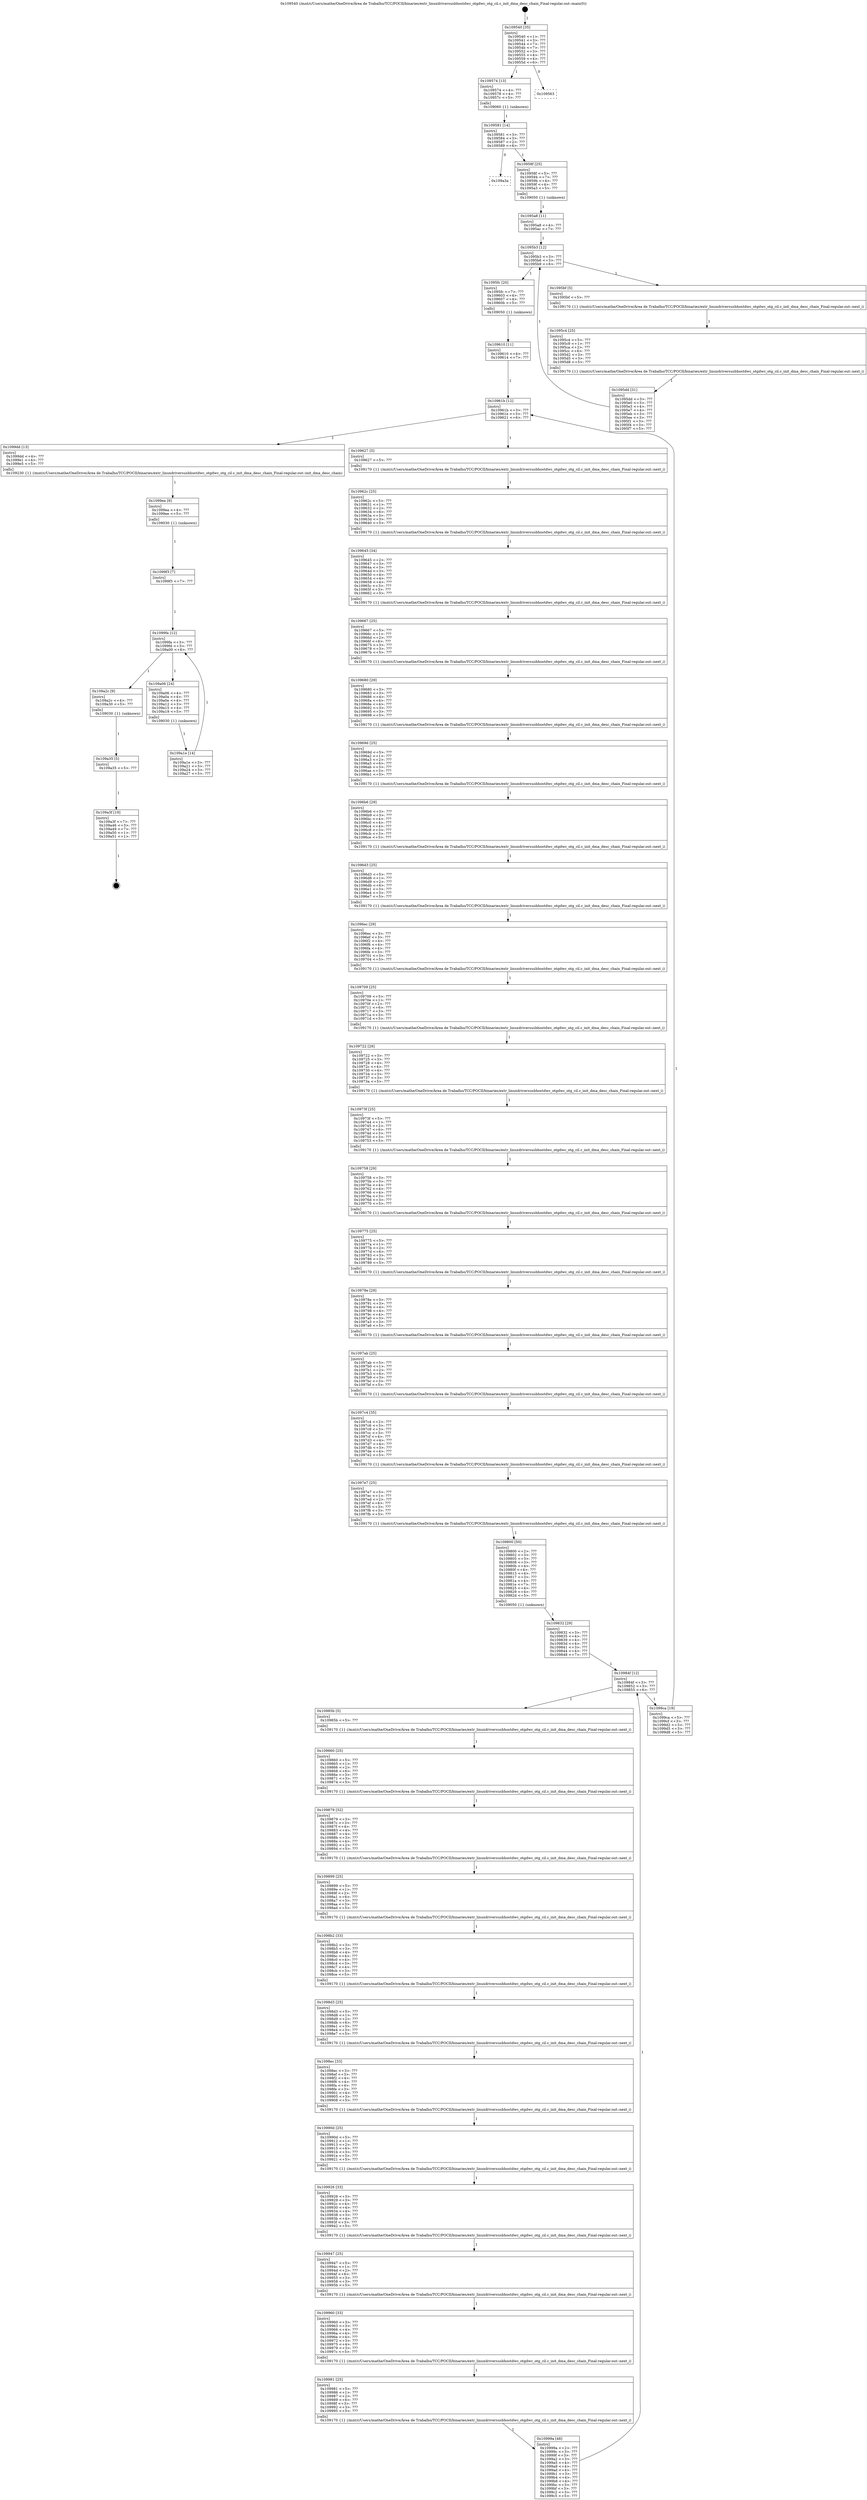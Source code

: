 digraph "0x109540" {
  label = "0x109540 (/mnt/c/Users/mathe/OneDrive/Área de Trabalho/TCC/POCII/binaries/extr_linuxdriversusbhostdwc_otgdwc_otg_cil.c_init_dma_desc_chain_Final-regular.out::main(0))"
  labelloc = "t"
  node[shape=record]

  Entry [label="",width=0.3,height=0.3,shape=circle,fillcolor=black,style=filled]
  "0x109540" [label="{
     0x109540 [35]\l
     | [instrs]\l
     &nbsp;&nbsp;0x109540 \<+1\>: ???\l
     &nbsp;&nbsp;0x109541 \<+3\>: ???\l
     &nbsp;&nbsp;0x109544 \<+7\>: ???\l
     &nbsp;&nbsp;0x10954b \<+7\>: ???\l
     &nbsp;&nbsp;0x109552 \<+3\>: ???\l
     &nbsp;&nbsp;0x109555 \<+4\>: ???\l
     &nbsp;&nbsp;0x109559 \<+4\>: ???\l
     &nbsp;&nbsp;0x10955d \<+6\>: ???\l
  }"]
  "0x109574" [label="{
     0x109574 [13]\l
     | [instrs]\l
     &nbsp;&nbsp;0x109574 \<+4\>: ???\l
     &nbsp;&nbsp;0x109578 \<+4\>: ???\l
     &nbsp;&nbsp;0x10957c \<+5\>: ???\l
     | [calls]\l
     &nbsp;&nbsp;0x109060 \{1\} (unknown)\l
  }"]
  "0x109563" [label="{
     0x109563\l
  }", style=dashed]
  "0x109581" [label="{
     0x109581 [14]\l
     | [instrs]\l
     &nbsp;&nbsp;0x109581 \<+3\>: ???\l
     &nbsp;&nbsp;0x109584 \<+3\>: ???\l
     &nbsp;&nbsp;0x109587 \<+2\>: ???\l
     &nbsp;&nbsp;0x109589 \<+6\>: ???\l
  }"]
  "0x109a3a" [label="{
     0x109a3a\l
  }", style=dashed]
  "0x10958f" [label="{
     0x10958f [25]\l
     | [instrs]\l
     &nbsp;&nbsp;0x10958f \<+5\>: ???\l
     &nbsp;&nbsp;0x109594 \<+7\>: ???\l
     &nbsp;&nbsp;0x10959b \<+4\>: ???\l
     &nbsp;&nbsp;0x10959f \<+4\>: ???\l
     &nbsp;&nbsp;0x1095a3 \<+5\>: ???\l
     | [calls]\l
     &nbsp;&nbsp;0x109050 \{1\} (unknown)\l
  }"]
  Exit [label="",width=0.3,height=0.3,shape=circle,fillcolor=black,style=filled,peripheries=2]
  "0x1095b3" [label="{
     0x1095b3 [12]\l
     | [instrs]\l
     &nbsp;&nbsp;0x1095b3 \<+3\>: ???\l
     &nbsp;&nbsp;0x1095b6 \<+3\>: ???\l
     &nbsp;&nbsp;0x1095b9 \<+6\>: ???\l
  }"]
  "0x1095fc" [label="{
     0x1095fc [20]\l
     | [instrs]\l
     &nbsp;&nbsp;0x1095fc \<+7\>: ???\l
     &nbsp;&nbsp;0x109603 \<+4\>: ???\l
     &nbsp;&nbsp;0x109607 \<+4\>: ???\l
     &nbsp;&nbsp;0x10960b \<+5\>: ???\l
     | [calls]\l
     &nbsp;&nbsp;0x109050 \{1\} (unknown)\l
  }"]
  "0x1095bf" [label="{
     0x1095bf [5]\l
     | [instrs]\l
     &nbsp;&nbsp;0x1095bf \<+5\>: ???\l
     | [calls]\l
     &nbsp;&nbsp;0x109170 \{1\} (/mnt/c/Users/mathe/OneDrive/Área de Trabalho/TCC/POCII/binaries/extr_linuxdriversusbhostdwc_otgdwc_otg_cil.c_init_dma_desc_chain_Final-regular.out::next_i)\l
  }"]
  "0x1095c4" [label="{
     0x1095c4 [25]\l
     | [instrs]\l
     &nbsp;&nbsp;0x1095c4 \<+5\>: ???\l
     &nbsp;&nbsp;0x1095c9 \<+1\>: ???\l
     &nbsp;&nbsp;0x1095ca \<+2\>: ???\l
     &nbsp;&nbsp;0x1095cc \<+6\>: ???\l
     &nbsp;&nbsp;0x1095d2 \<+3\>: ???\l
     &nbsp;&nbsp;0x1095d5 \<+3\>: ???\l
     &nbsp;&nbsp;0x1095d8 \<+5\>: ???\l
     | [calls]\l
     &nbsp;&nbsp;0x109170 \{1\} (/mnt/c/Users/mathe/OneDrive/Área de Trabalho/TCC/POCII/binaries/extr_linuxdriversusbhostdwc_otgdwc_otg_cil.c_init_dma_desc_chain_Final-regular.out::next_i)\l
  }"]
  "0x1095dd" [label="{
     0x1095dd [31]\l
     | [instrs]\l
     &nbsp;&nbsp;0x1095dd \<+3\>: ???\l
     &nbsp;&nbsp;0x1095e0 \<+3\>: ???\l
     &nbsp;&nbsp;0x1095e3 \<+4\>: ???\l
     &nbsp;&nbsp;0x1095e7 \<+4\>: ???\l
     &nbsp;&nbsp;0x1095eb \<+3\>: ???\l
     &nbsp;&nbsp;0x1095ee \<+3\>: ???\l
     &nbsp;&nbsp;0x1095f1 \<+3\>: ???\l
     &nbsp;&nbsp;0x1095f4 \<+3\>: ???\l
     &nbsp;&nbsp;0x1095f7 \<+5\>: ???\l
  }"]
  "0x1095a8" [label="{
     0x1095a8 [11]\l
     | [instrs]\l
     &nbsp;&nbsp;0x1095a8 \<+4\>: ???\l
     &nbsp;&nbsp;0x1095ac \<+7\>: ???\l
  }"]
  "0x10961b" [label="{
     0x10961b [12]\l
     | [instrs]\l
     &nbsp;&nbsp;0x10961b \<+3\>: ???\l
     &nbsp;&nbsp;0x10961e \<+3\>: ???\l
     &nbsp;&nbsp;0x109621 \<+6\>: ???\l
  }"]
  "0x1099dd" [label="{
     0x1099dd [13]\l
     | [instrs]\l
     &nbsp;&nbsp;0x1099dd \<+4\>: ???\l
     &nbsp;&nbsp;0x1099e1 \<+4\>: ???\l
     &nbsp;&nbsp;0x1099e5 \<+5\>: ???\l
     | [calls]\l
     &nbsp;&nbsp;0x109230 \{1\} (/mnt/c/Users/mathe/OneDrive/Área de Trabalho/TCC/POCII/binaries/extr_linuxdriversusbhostdwc_otgdwc_otg_cil.c_init_dma_desc_chain_Final-regular.out::init_dma_desc_chain)\l
  }"]
  "0x109627" [label="{
     0x109627 [5]\l
     | [instrs]\l
     &nbsp;&nbsp;0x109627 \<+5\>: ???\l
     | [calls]\l
     &nbsp;&nbsp;0x109170 \{1\} (/mnt/c/Users/mathe/OneDrive/Área de Trabalho/TCC/POCII/binaries/extr_linuxdriversusbhostdwc_otgdwc_otg_cil.c_init_dma_desc_chain_Final-regular.out::next_i)\l
  }"]
  "0x10962c" [label="{
     0x10962c [25]\l
     | [instrs]\l
     &nbsp;&nbsp;0x10962c \<+5\>: ???\l
     &nbsp;&nbsp;0x109631 \<+1\>: ???\l
     &nbsp;&nbsp;0x109632 \<+2\>: ???\l
     &nbsp;&nbsp;0x109634 \<+6\>: ???\l
     &nbsp;&nbsp;0x10963a \<+3\>: ???\l
     &nbsp;&nbsp;0x10963d \<+3\>: ???\l
     &nbsp;&nbsp;0x109640 \<+5\>: ???\l
     | [calls]\l
     &nbsp;&nbsp;0x109170 \{1\} (/mnt/c/Users/mathe/OneDrive/Área de Trabalho/TCC/POCII/binaries/extr_linuxdriversusbhostdwc_otgdwc_otg_cil.c_init_dma_desc_chain_Final-regular.out::next_i)\l
  }"]
  "0x109645" [label="{
     0x109645 [34]\l
     | [instrs]\l
     &nbsp;&nbsp;0x109645 \<+2\>: ???\l
     &nbsp;&nbsp;0x109647 \<+3\>: ???\l
     &nbsp;&nbsp;0x10964a \<+3\>: ???\l
     &nbsp;&nbsp;0x10964d \<+3\>: ???\l
     &nbsp;&nbsp;0x109650 \<+4\>: ???\l
     &nbsp;&nbsp;0x109654 \<+4\>: ???\l
     &nbsp;&nbsp;0x109658 \<+4\>: ???\l
     &nbsp;&nbsp;0x10965c \<+3\>: ???\l
     &nbsp;&nbsp;0x10965f \<+3\>: ???\l
     &nbsp;&nbsp;0x109662 \<+5\>: ???\l
     | [calls]\l
     &nbsp;&nbsp;0x109170 \{1\} (/mnt/c/Users/mathe/OneDrive/Área de Trabalho/TCC/POCII/binaries/extr_linuxdriversusbhostdwc_otgdwc_otg_cil.c_init_dma_desc_chain_Final-regular.out::next_i)\l
  }"]
  "0x109667" [label="{
     0x109667 [25]\l
     | [instrs]\l
     &nbsp;&nbsp;0x109667 \<+5\>: ???\l
     &nbsp;&nbsp;0x10966c \<+1\>: ???\l
     &nbsp;&nbsp;0x10966d \<+2\>: ???\l
     &nbsp;&nbsp;0x10966f \<+6\>: ???\l
     &nbsp;&nbsp;0x109675 \<+3\>: ???\l
     &nbsp;&nbsp;0x109678 \<+3\>: ???\l
     &nbsp;&nbsp;0x10967b \<+5\>: ???\l
     | [calls]\l
     &nbsp;&nbsp;0x109170 \{1\} (/mnt/c/Users/mathe/OneDrive/Área de Trabalho/TCC/POCII/binaries/extr_linuxdriversusbhostdwc_otgdwc_otg_cil.c_init_dma_desc_chain_Final-regular.out::next_i)\l
  }"]
  "0x109680" [label="{
     0x109680 [29]\l
     | [instrs]\l
     &nbsp;&nbsp;0x109680 \<+3\>: ???\l
     &nbsp;&nbsp;0x109683 \<+3\>: ???\l
     &nbsp;&nbsp;0x109686 \<+4\>: ???\l
     &nbsp;&nbsp;0x10968a \<+4\>: ???\l
     &nbsp;&nbsp;0x10968e \<+4\>: ???\l
     &nbsp;&nbsp;0x109692 \<+3\>: ???\l
     &nbsp;&nbsp;0x109695 \<+3\>: ???\l
     &nbsp;&nbsp;0x109698 \<+5\>: ???\l
     | [calls]\l
     &nbsp;&nbsp;0x109170 \{1\} (/mnt/c/Users/mathe/OneDrive/Área de Trabalho/TCC/POCII/binaries/extr_linuxdriversusbhostdwc_otgdwc_otg_cil.c_init_dma_desc_chain_Final-regular.out::next_i)\l
  }"]
  "0x10969d" [label="{
     0x10969d [25]\l
     | [instrs]\l
     &nbsp;&nbsp;0x10969d \<+5\>: ???\l
     &nbsp;&nbsp;0x1096a2 \<+1\>: ???\l
     &nbsp;&nbsp;0x1096a3 \<+2\>: ???\l
     &nbsp;&nbsp;0x1096a5 \<+6\>: ???\l
     &nbsp;&nbsp;0x1096ab \<+3\>: ???\l
     &nbsp;&nbsp;0x1096ae \<+3\>: ???\l
     &nbsp;&nbsp;0x1096b1 \<+5\>: ???\l
     | [calls]\l
     &nbsp;&nbsp;0x109170 \{1\} (/mnt/c/Users/mathe/OneDrive/Área de Trabalho/TCC/POCII/binaries/extr_linuxdriversusbhostdwc_otgdwc_otg_cil.c_init_dma_desc_chain_Final-regular.out::next_i)\l
  }"]
  "0x1096b6" [label="{
     0x1096b6 [29]\l
     | [instrs]\l
     &nbsp;&nbsp;0x1096b6 \<+3\>: ???\l
     &nbsp;&nbsp;0x1096b9 \<+3\>: ???\l
     &nbsp;&nbsp;0x1096bc \<+4\>: ???\l
     &nbsp;&nbsp;0x1096c0 \<+4\>: ???\l
     &nbsp;&nbsp;0x1096c4 \<+4\>: ???\l
     &nbsp;&nbsp;0x1096c8 \<+3\>: ???\l
     &nbsp;&nbsp;0x1096cb \<+3\>: ???\l
     &nbsp;&nbsp;0x1096ce \<+5\>: ???\l
     | [calls]\l
     &nbsp;&nbsp;0x109170 \{1\} (/mnt/c/Users/mathe/OneDrive/Área de Trabalho/TCC/POCII/binaries/extr_linuxdriversusbhostdwc_otgdwc_otg_cil.c_init_dma_desc_chain_Final-regular.out::next_i)\l
  }"]
  "0x1096d3" [label="{
     0x1096d3 [25]\l
     | [instrs]\l
     &nbsp;&nbsp;0x1096d3 \<+5\>: ???\l
     &nbsp;&nbsp;0x1096d8 \<+1\>: ???\l
     &nbsp;&nbsp;0x1096d9 \<+2\>: ???\l
     &nbsp;&nbsp;0x1096db \<+6\>: ???\l
     &nbsp;&nbsp;0x1096e1 \<+3\>: ???\l
     &nbsp;&nbsp;0x1096e4 \<+3\>: ???\l
     &nbsp;&nbsp;0x1096e7 \<+5\>: ???\l
     | [calls]\l
     &nbsp;&nbsp;0x109170 \{1\} (/mnt/c/Users/mathe/OneDrive/Área de Trabalho/TCC/POCII/binaries/extr_linuxdriversusbhostdwc_otgdwc_otg_cil.c_init_dma_desc_chain_Final-regular.out::next_i)\l
  }"]
  "0x1096ec" [label="{
     0x1096ec [29]\l
     | [instrs]\l
     &nbsp;&nbsp;0x1096ec \<+3\>: ???\l
     &nbsp;&nbsp;0x1096ef \<+3\>: ???\l
     &nbsp;&nbsp;0x1096f2 \<+4\>: ???\l
     &nbsp;&nbsp;0x1096f6 \<+4\>: ???\l
     &nbsp;&nbsp;0x1096fa \<+4\>: ???\l
     &nbsp;&nbsp;0x1096fe \<+3\>: ???\l
     &nbsp;&nbsp;0x109701 \<+3\>: ???\l
     &nbsp;&nbsp;0x109704 \<+5\>: ???\l
     | [calls]\l
     &nbsp;&nbsp;0x109170 \{1\} (/mnt/c/Users/mathe/OneDrive/Área de Trabalho/TCC/POCII/binaries/extr_linuxdriversusbhostdwc_otgdwc_otg_cil.c_init_dma_desc_chain_Final-regular.out::next_i)\l
  }"]
  "0x109709" [label="{
     0x109709 [25]\l
     | [instrs]\l
     &nbsp;&nbsp;0x109709 \<+5\>: ???\l
     &nbsp;&nbsp;0x10970e \<+1\>: ???\l
     &nbsp;&nbsp;0x10970f \<+2\>: ???\l
     &nbsp;&nbsp;0x109711 \<+6\>: ???\l
     &nbsp;&nbsp;0x109717 \<+3\>: ???\l
     &nbsp;&nbsp;0x10971a \<+3\>: ???\l
     &nbsp;&nbsp;0x10971d \<+5\>: ???\l
     | [calls]\l
     &nbsp;&nbsp;0x109170 \{1\} (/mnt/c/Users/mathe/OneDrive/Área de Trabalho/TCC/POCII/binaries/extr_linuxdriversusbhostdwc_otgdwc_otg_cil.c_init_dma_desc_chain_Final-regular.out::next_i)\l
  }"]
  "0x109722" [label="{
     0x109722 [29]\l
     | [instrs]\l
     &nbsp;&nbsp;0x109722 \<+3\>: ???\l
     &nbsp;&nbsp;0x109725 \<+3\>: ???\l
     &nbsp;&nbsp;0x109728 \<+4\>: ???\l
     &nbsp;&nbsp;0x10972c \<+4\>: ???\l
     &nbsp;&nbsp;0x109730 \<+4\>: ???\l
     &nbsp;&nbsp;0x109734 \<+3\>: ???\l
     &nbsp;&nbsp;0x109737 \<+3\>: ???\l
     &nbsp;&nbsp;0x10973a \<+5\>: ???\l
     | [calls]\l
     &nbsp;&nbsp;0x109170 \{1\} (/mnt/c/Users/mathe/OneDrive/Área de Trabalho/TCC/POCII/binaries/extr_linuxdriversusbhostdwc_otgdwc_otg_cil.c_init_dma_desc_chain_Final-regular.out::next_i)\l
  }"]
  "0x10973f" [label="{
     0x10973f [25]\l
     | [instrs]\l
     &nbsp;&nbsp;0x10973f \<+5\>: ???\l
     &nbsp;&nbsp;0x109744 \<+1\>: ???\l
     &nbsp;&nbsp;0x109745 \<+2\>: ???\l
     &nbsp;&nbsp;0x109747 \<+6\>: ???\l
     &nbsp;&nbsp;0x10974d \<+3\>: ???\l
     &nbsp;&nbsp;0x109750 \<+3\>: ???\l
     &nbsp;&nbsp;0x109753 \<+5\>: ???\l
     | [calls]\l
     &nbsp;&nbsp;0x109170 \{1\} (/mnt/c/Users/mathe/OneDrive/Área de Trabalho/TCC/POCII/binaries/extr_linuxdriversusbhostdwc_otgdwc_otg_cil.c_init_dma_desc_chain_Final-regular.out::next_i)\l
  }"]
  "0x109758" [label="{
     0x109758 [29]\l
     | [instrs]\l
     &nbsp;&nbsp;0x109758 \<+3\>: ???\l
     &nbsp;&nbsp;0x10975b \<+3\>: ???\l
     &nbsp;&nbsp;0x10975e \<+4\>: ???\l
     &nbsp;&nbsp;0x109762 \<+4\>: ???\l
     &nbsp;&nbsp;0x109766 \<+4\>: ???\l
     &nbsp;&nbsp;0x10976a \<+3\>: ???\l
     &nbsp;&nbsp;0x10976d \<+3\>: ???\l
     &nbsp;&nbsp;0x109770 \<+5\>: ???\l
     | [calls]\l
     &nbsp;&nbsp;0x109170 \{1\} (/mnt/c/Users/mathe/OneDrive/Área de Trabalho/TCC/POCII/binaries/extr_linuxdriversusbhostdwc_otgdwc_otg_cil.c_init_dma_desc_chain_Final-regular.out::next_i)\l
  }"]
  "0x109775" [label="{
     0x109775 [25]\l
     | [instrs]\l
     &nbsp;&nbsp;0x109775 \<+5\>: ???\l
     &nbsp;&nbsp;0x10977a \<+1\>: ???\l
     &nbsp;&nbsp;0x10977b \<+2\>: ???\l
     &nbsp;&nbsp;0x10977d \<+6\>: ???\l
     &nbsp;&nbsp;0x109783 \<+3\>: ???\l
     &nbsp;&nbsp;0x109786 \<+3\>: ???\l
     &nbsp;&nbsp;0x109789 \<+5\>: ???\l
     | [calls]\l
     &nbsp;&nbsp;0x109170 \{1\} (/mnt/c/Users/mathe/OneDrive/Área de Trabalho/TCC/POCII/binaries/extr_linuxdriversusbhostdwc_otgdwc_otg_cil.c_init_dma_desc_chain_Final-regular.out::next_i)\l
  }"]
  "0x10978e" [label="{
     0x10978e [29]\l
     | [instrs]\l
     &nbsp;&nbsp;0x10978e \<+3\>: ???\l
     &nbsp;&nbsp;0x109791 \<+3\>: ???\l
     &nbsp;&nbsp;0x109794 \<+4\>: ???\l
     &nbsp;&nbsp;0x109798 \<+4\>: ???\l
     &nbsp;&nbsp;0x10979c \<+4\>: ???\l
     &nbsp;&nbsp;0x1097a0 \<+3\>: ???\l
     &nbsp;&nbsp;0x1097a3 \<+3\>: ???\l
     &nbsp;&nbsp;0x1097a6 \<+5\>: ???\l
     | [calls]\l
     &nbsp;&nbsp;0x109170 \{1\} (/mnt/c/Users/mathe/OneDrive/Área de Trabalho/TCC/POCII/binaries/extr_linuxdriversusbhostdwc_otgdwc_otg_cil.c_init_dma_desc_chain_Final-regular.out::next_i)\l
  }"]
  "0x1097ab" [label="{
     0x1097ab [25]\l
     | [instrs]\l
     &nbsp;&nbsp;0x1097ab \<+5\>: ???\l
     &nbsp;&nbsp;0x1097b0 \<+1\>: ???\l
     &nbsp;&nbsp;0x1097b1 \<+2\>: ???\l
     &nbsp;&nbsp;0x1097b3 \<+6\>: ???\l
     &nbsp;&nbsp;0x1097b9 \<+3\>: ???\l
     &nbsp;&nbsp;0x1097bc \<+3\>: ???\l
     &nbsp;&nbsp;0x1097bf \<+5\>: ???\l
     | [calls]\l
     &nbsp;&nbsp;0x109170 \{1\} (/mnt/c/Users/mathe/OneDrive/Área de Trabalho/TCC/POCII/binaries/extr_linuxdriversusbhostdwc_otgdwc_otg_cil.c_init_dma_desc_chain_Final-regular.out::next_i)\l
  }"]
  "0x1097c4" [label="{
     0x1097c4 [35]\l
     | [instrs]\l
     &nbsp;&nbsp;0x1097c4 \<+2\>: ???\l
     &nbsp;&nbsp;0x1097c6 \<+3\>: ???\l
     &nbsp;&nbsp;0x1097c9 \<+3\>: ???\l
     &nbsp;&nbsp;0x1097cc \<+3\>: ???\l
     &nbsp;&nbsp;0x1097cf \<+4\>: ???\l
     &nbsp;&nbsp;0x1097d3 \<+4\>: ???\l
     &nbsp;&nbsp;0x1097d7 \<+4\>: ???\l
     &nbsp;&nbsp;0x1097db \<+3\>: ???\l
     &nbsp;&nbsp;0x1097de \<+4\>: ???\l
     &nbsp;&nbsp;0x1097e2 \<+5\>: ???\l
     | [calls]\l
     &nbsp;&nbsp;0x109170 \{1\} (/mnt/c/Users/mathe/OneDrive/Área de Trabalho/TCC/POCII/binaries/extr_linuxdriversusbhostdwc_otgdwc_otg_cil.c_init_dma_desc_chain_Final-regular.out::next_i)\l
  }"]
  "0x1097e7" [label="{
     0x1097e7 [25]\l
     | [instrs]\l
     &nbsp;&nbsp;0x1097e7 \<+5\>: ???\l
     &nbsp;&nbsp;0x1097ec \<+1\>: ???\l
     &nbsp;&nbsp;0x1097ed \<+2\>: ???\l
     &nbsp;&nbsp;0x1097ef \<+6\>: ???\l
     &nbsp;&nbsp;0x1097f5 \<+3\>: ???\l
     &nbsp;&nbsp;0x1097f8 \<+3\>: ???\l
     &nbsp;&nbsp;0x1097fb \<+5\>: ???\l
     | [calls]\l
     &nbsp;&nbsp;0x109170 \{1\} (/mnt/c/Users/mathe/OneDrive/Área de Trabalho/TCC/POCII/binaries/extr_linuxdriversusbhostdwc_otgdwc_otg_cil.c_init_dma_desc_chain_Final-regular.out::next_i)\l
  }"]
  "0x109800" [label="{
     0x109800 [50]\l
     | [instrs]\l
     &nbsp;&nbsp;0x109800 \<+2\>: ???\l
     &nbsp;&nbsp;0x109802 \<+3\>: ???\l
     &nbsp;&nbsp;0x109805 \<+3\>: ???\l
     &nbsp;&nbsp;0x109808 \<+3\>: ???\l
     &nbsp;&nbsp;0x10980b \<+4\>: ???\l
     &nbsp;&nbsp;0x10980f \<+4\>: ???\l
     &nbsp;&nbsp;0x109813 \<+4\>: ???\l
     &nbsp;&nbsp;0x109817 \<+3\>: ???\l
     &nbsp;&nbsp;0x10981a \<+4\>: ???\l
     &nbsp;&nbsp;0x10981e \<+7\>: ???\l
     &nbsp;&nbsp;0x109825 \<+4\>: ???\l
     &nbsp;&nbsp;0x109829 \<+4\>: ???\l
     &nbsp;&nbsp;0x10982d \<+5\>: ???\l
     | [calls]\l
     &nbsp;&nbsp;0x109050 \{1\} (unknown)\l
  }"]
  "0x10984f" [label="{
     0x10984f [12]\l
     | [instrs]\l
     &nbsp;&nbsp;0x10984f \<+3\>: ???\l
     &nbsp;&nbsp;0x109852 \<+3\>: ???\l
     &nbsp;&nbsp;0x109855 \<+6\>: ???\l
  }"]
  "0x1099ca" [label="{
     0x1099ca [19]\l
     | [instrs]\l
     &nbsp;&nbsp;0x1099ca \<+5\>: ???\l
     &nbsp;&nbsp;0x1099cf \<+3\>: ???\l
     &nbsp;&nbsp;0x1099d2 \<+3\>: ???\l
     &nbsp;&nbsp;0x1099d5 \<+3\>: ???\l
     &nbsp;&nbsp;0x1099d8 \<+5\>: ???\l
  }"]
  "0x10985b" [label="{
     0x10985b [5]\l
     | [instrs]\l
     &nbsp;&nbsp;0x10985b \<+5\>: ???\l
     | [calls]\l
     &nbsp;&nbsp;0x109170 \{1\} (/mnt/c/Users/mathe/OneDrive/Área de Trabalho/TCC/POCII/binaries/extr_linuxdriversusbhostdwc_otgdwc_otg_cil.c_init_dma_desc_chain_Final-regular.out::next_i)\l
  }"]
  "0x109860" [label="{
     0x109860 [25]\l
     | [instrs]\l
     &nbsp;&nbsp;0x109860 \<+5\>: ???\l
     &nbsp;&nbsp;0x109865 \<+1\>: ???\l
     &nbsp;&nbsp;0x109866 \<+2\>: ???\l
     &nbsp;&nbsp;0x109868 \<+6\>: ???\l
     &nbsp;&nbsp;0x10986e \<+3\>: ???\l
     &nbsp;&nbsp;0x109871 \<+3\>: ???\l
     &nbsp;&nbsp;0x109874 \<+5\>: ???\l
     | [calls]\l
     &nbsp;&nbsp;0x109170 \{1\} (/mnt/c/Users/mathe/OneDrive/Área de Trabalho/TCC/POCII/binaries/extr_linuxdriversusbhostdwc_otgdwc_otg_cil.c_init_dma_desc_chain_Final-regular.out::next_i)\l
  }"]
  "0x109879" [label="{
     0x109879 [32]\l
     | [instrs]\l
     &nbsp;&nbsp;0x109879 \<+3\>: ???\l
     &nbsp;&nbsp;0x10987c \<+3\>: ???\l
     &nbsp;&nbsp;0x10987f \<+4\>: ???\l
     &nbsp;&nbsp;0x109883 \<+4\>: ???\l
     &nbsp;&nbsp;0x109887 \<+4\>: ???\l
     &nbsp;&nbsp;0x10988b \<+3\>: ???\l
     &nbsp;&nbsp;0x10988e \<+4\>: ???\l
     &nbsp;&nbsp;0x109892 \<+2\>: ???\l
     &nbsp;&nbsp;0x109894 \<+5\>: ???\l
     | [calls]\l
     &nbsp;&nbsp;0x109170 \{1\} (/mnt/c/Users/mathe/OneDrive/Área de Trabalho/TCC/POCII/binaries/extr_linuxdriversusbhostdwc_otgdwc_otg_cil.c_init_dma_desc_chain_Final-regular.out::next_i)\l
  }"]
  "0x109899" [label="{
     0x109899 [25]\l
     | [instrs]\l
     &nbsp;&nbsp;0x109899 \<+5\>: ???\l
     &nbsp;&nbsp;0x10989e \<+1\>: ???\l
     &nbsp;&nbsp;0x10989f \<+2\>: ???\l
     &nbsp;&nbsp;0x1098a1 \<+6\>: ???\l
     &nbsp;&nbsp;0x1098a7 \<+3\>: ???\l
     &nbsp;&nbsp;0x1098aa \<+3\>: ???\l
     &nbsp;&nbsp;0x1098ad \<+5\>: ???\l
     | [calls]\l
     &nbsp;&nbsp;0x109170 \{1\} (/mnt/c/Users/mathe/OneDrive/Área de Trabalho/TCC/POCII/binaries/extr_linuxdriversusbhostdwc_otgdwc_otg_cil.c_init_dma_desc_chain_Final-regular.out::next_i)\l
  }"]
  "0x1098b2" [label="{
     0x1098b2 [33]\l
     | [instrs]\l
     &nbsp;&nbsp;0x1098b2 \<+3\>: ???\l
     &nbsp;&nbsp;0x1098b5 \<+3\>: ???\l
     &nbsp;&nbsp;0x1098b8 \<+4\>: ???\l
     &nbsp;&nbsp;0x1098bc \<+4\>: ???\l
     &nbsp;&nbsp;0x1098c0 \<+4\>: ???\l
     &nbsp;&nbsp;0x1098c4 \<+3\>: ???\l
     &nbsp;&nbsp;0x1098c7 \<+4\>: ???\l
     &nbsp;&nbsp;0x1098cb \<+3\>: ???\l
     &nbsp;&nbsp;0x1098ce \<+5\>: ???\l
     | [calls]\l
     &nbsp;&nbsp;0x109170 \{1\} (/mnt/c/Users/mathe/OneDrive/Área de Trabalho/TCC/POCII/binaries/extr_linuxdriversusbhostdwc_otgdwc_otg_cil.c_init_dma_desc_chain_Final-regular.out::next_i)\l
  }"]
  "0x1098d3" [label="{
     0x1098d3 [25]\l
     | [instrs]\l
     &nbsp;&nbsp;0x1098d3 \<+5\>: ???\l
     &nbsp;&nbsp;0x1098d8 \<+1\>: ???\l
     &nbsp;&nbsp;0x1098d9 \<+2\>: ???\l
     &nbsp;&nbsp;0x1098db \<+6\>: ???\l
     &nbsp;&nbsp;0x1098e1 \<+3\>: ???\l
     &nbsp;&nbsp;0x1098e4 \<+3\>: ???\l
     &nbsp;&nbsp;0x1098e7 \<+5\>: ???\l
     | [calls]\l
     &nbsp;&nbsp;0x109170 \{1\} (/mnt/c/Users/mathe/OneDrive/Área de Trabalho/TCC/POCII/binaries/extr_linuxdriversusbhostdwc_otgdwc_otg_cil.c_init_dma_desc_chain_Final-regular.out::next_i)\l
  }"]
  "0x1098ec" [label="{
     0x1098ec [33]\l
     | [instrs]\l
     &nbsp;&nbsp;0x1098ec \<+3\>: ???\l
     &nbsp;&nbsp;0x1098ef \<+3\>: ???\l
     &nbsp;&nbsp;0x1098f2 \<+4\>: ???\l
     &nbsp;&nbsp;0x1098f6 \<+4\>: ???\l
     &nbsp;&nbsp;0x1098fa \<+4\>: ???\l
     &nbsp;&nbsp;0x1098fe \<+3\>: ???\l
     &nbsp;&nbsp;0x109901 \<+4\>: ???\l
     &nbsp;&nbsp;0x109905 \<+3\>: ???\l
     &nbsp;&nbsp;0x109908 \<+5\>: ???\l
     | [calls]\l
     &nbsp;&nbsp;0x109170 \{1\} (/mnt/c/Users/mathe/OneDrive/Área de Trabalho/TCC/POCII/binaries/extr_linuxdriversusbhostdwc_otgdwc_otg_cil.c_init_dma_desc_chain_Final-regular.out::next_i)\l
  }"]
  "0x10990d" [label="{
     0x10990d [25]\l
     | [instrs]\l
     &nbsp;&nbsp;0x10990d \<+5\>: ???\l
     &nbsp;&nbsp;0x109912 \<+1\>: ???\l
     &nbsp;&nbsp;0x109913 \<+2\>: ???\l
     &nbsp;&nbsp;0x109915 \<+6\>: ???\l
     &nbsp;&nbsp;0x10991b \<+3\>: ???\l
     &nbsp;&nbsp;0x10991e \<+3\>: ???\l
     &nbsp;&nbsp;0x109921 \<+5\>: ???\l
     | [calls]\l
     &nbsp;&nbsp;0x109170 \{1\} (/mnt/c/Users/mathe/OneDrive/Área de Trabalho/TCC/POCII/binaries/extr_linuxdriversusbhostdwc_otgdwc_otg_cil.c_init_dma_desc_chain_Final-regular.out::next_i)\l
  }"]
  "0x109926" [label="{
     0x109926 [33]\l
     | [instrs]\l
     &nbsp;&nbsp;0x109926 \<+3\>: ???\l
     &nbsp;&nbsp;0x109929 \<+3\>: ???\l
     &nbsp;&nbsp;0x10992c \<+4\>: ???\l
     &nbsp;&nbsp;0x109930 \<+4\>: ???\l
     &nbsp;&nbsp;0x109934 \<+4\>: ???\l
     &nbsp;&nbsp;0x109938 \<+3\>: ???\l
     &nbsp;&nbsp;0x10993b \<+4\>: ???\l
     &nbsp;&nbsp;0x10993f \<+3\>: ???\l
     &nbsp;&nbsp;0x109942 \<+5\>: ???\l
     | [calls]\l
     &nbsp;&nbsp;0x109170 \{1\} (/mnt/c/Users/mathe/OneDrive/Área de Trabalho/TCC/POCII/binaries/extr_linuxdriversusbhostdwc_otgdwc_otg_cil.c_init_dma_desc_chain_Final-regular.out::next_i)\l
  }"]
  "0x109947" [label="{
     0x109947 [25]\l
     | [instrs]\l
     &nbsp;&nbsp;0x109947 \<+5\>: ???\l
     &nbsp;&nbsp;0x10994c \<+1\>: ???\l
     &nbsp;&nbsp;0x10994d \<+2\>: ???\l
     &nbsp;&nbsp;0x10994f \<+6\>: ???\l
     &nbsp;&nbsp;0x109955 \<+3\>: ???\l
     &nbsp;&nbsp;0x109958 \<+3\>: ???\l
     &nbsp;&nbsp;0x10995b \<+5\>: ???\l
     | [calls]\l
     &nbsp;&nbsp;0x109170 \{1\} (/mnt/c/Users/mathe/OneDrive/Área de Trabalho/TCC/POCII/binaries/extr_linuxdriversusbhostdwc_otgdwc_otg_cil.c_init_dma_desc_chain_Final-regular.out::next_i)\l
  }"]
  "0x109960" [label="{
     0x109960 [33]\l
     | [instrs]\l
     &nbsp;&nbsp;0x109960 \<+3\>: ???\l
     &nbsp;&nbsp;0x109963 \<+3\>: ???\l
     &nbsp;&nbsp;0x109966 \<+4\>: ???\l
     &nbsp;&nbsp;0x10996a \<+4\>: ???\l
     &nbsp;&nbsp;0x10996e \<+4\>: ???\l
     &nbsp;&nbsp;0x109972 \<+3\>: ???\l
     &nbsp;&nbsp;0x109975 \<+4\>: ???\l
     &nbsp;&nbsp;0x109979 \<+3\>: ???\l
     &nbsp;&nbsp;0x10997c \<+5\>: ???\l
     | [calls]\l
     &nbsp;&nbsp;0x109170 \{1\} (/mnt/c/Users/mathe/OneDrive/Área de Trabalho/TCC/POCII/binaries/extr_linuxdriversusbhostdwc_otgdwc_otg_cil.c_init_dma_desc_chain_Final-regular.out::next_i)\l
  }"]
  "0x109981" [label="{
     0x109981 [25]\l
     | [instrs]\l
     &nbsp;&nbsp;0x109981 \<+5\>: ???\l
     &nbsp;&nbsp;0x109986 \<+1\>: ???\l
     &nbsp;&nbsp;0x109987 \<+2\>: ???\l
     &nbsp;&nbsp;0x109989 \<+6\>: ???\l
     &nbsp;&nbsp;0x10998f \<+3\>: ???\l
     &nbsp;&nbsp;0x109992 \<+3\>: ???\l
     &nbsp;&nbsp;0x109995 \<+5\>: ???\l
     | [calls]\l
     &nbsp;&nbsp;0x109170 \{1\} (/mnt/c/Users/mathe/OneDrive/Área de Trabalho/TCC/POCII/binaries/extr_linuxdriversusbhostdwc_otgdwc_otg_cil.c_init_dma_desc_chain_Final-regular.out::next_i)\l
  }"]
  "0x10999a" [label="{
     0x10999a [48]\l
     | [instrs]\l
     &nbsp;&nbsp;0x10999a \<+2\>: ???\l
     &nbsp;&nbsp;0x10999c \<+3\>: ???\l
     &nbsp;&nbsp;0x10999f \<+3\>: ???\l
     &nbsp;&nbsp;0x1099a2 \<+3\>: ???\l
     &nbsp;&nbsp;0x1099a5 \<+4\>: ???\l
     &nbsp;&nbsp;0x1099a9 \<+4\>: ???\l
     &nbsp;&nbsp;0x1099ad \<+4\>: ???\l
     &nbsp;&nbsp;0x1099b1 \<+3\>: ???\l
     &nbsp;&nbsp;0x1099b4 \<+4\>: ???\l
     &nbsp;&nbsp;0x1099b8 \<+4\>: ???\l
     &nbsp;&nbsp;0x1099bc \<+3\>: ???\l
     &nbsp;&nbsp;0x1099bf \<+3\>: ???\l
     &nbsp;&nbsp;0x1099c2 \<+3\>: ???\l
     &nbsp;&nbsp;0x1099c5 \<+5\>: ???\l
  }"]
  "0x109832" [label="{
     0x109832 [29]\l
     | [instrs]\l
     &nbsp;&nbsp;0x109832 \<+3\>: ???\l
     &nbsp;&nbsp;0x109835 \<+4\>: ???\l
     &nbsp;&nbsp;0x109839 \<+4\>: ???\l
     &nbsp;&nbsp;0x10983d \<+4\>: ???\l
     &nbsp;&nbsp;0x109841 \<+3\>: ???\l
     &nbsp;&nbsp;0x109844 \<+4\>: ???\l
     &nbsp;&nbsp;0x109848 \<+7\>: ???\l
  }"]
  "0x109a3f" [label="{
     0x109a3f [19]\l
     | [instrs]\l
     &nbsp;&nbsp;0x109a3f \<+7\>: ???\l
     &nbsp;&nbsp;0x109a46 \<+3\>: ???\l
     &nbsp;&nbsp;0x109a49 \<+7\>: ???\l
     &nbsp;&nbsp;0x109a50 \<+1\>: ???\l
     &nbsp;&nbsp;0x109a51 \<+1\>: ???\l
  }"]
  "0x109610" [label="{
     0x109610 [11]\l
     | [instrs]\l
     &nbsp;&nbsp;0x109610 \<+4\>: ???\l
     &nbsp;&nbsp;0x109614 \<+7\>: ???\l
  }"]
  "0x1099ea" [label="{
     0x1099ea [9]\l
     | [instrs]\l
     &nbsp;&nbsp;0x1099ea \<+4\>: ???\l
     &nbsp;&nbsp;0x1099ee \<+5\>: ???\l
     | [calls]\l
     &nbsp;&nbsp;0x109030 \{1\} (unknown)\l
  }"]
  "0x1099fa" [label="{
     0x1099fa [12]\l
     | [instrs]\l
     &nbsp;&nbsp;0x1099fa \<+3\>: ???\l
     &nbsp;&nbsp;0x1099fd \<+3\>: ???\l
     &nbsp;&nbsp;0x109a00 \<+6\>: ???\l
  }"]
  "0x109a2c" [label="{
     0x109a2c [9]\l
     | [instrs]\l
     &nbsp;&nbsp;0x109a2c \<+4\>: ???\l
     &nbsp;&nbsp;0x109a30 \<+5\>: ???\l
     | [calls]\l
     &nbsp;&nbsp;0x109030 \{1\} (unknown)\l
  }"]
  "0x109a06" [label="{
     0x109a06 [24]\l
     | [instrs]\l
     &nbsp;&nbsp;0x109a06 \<+4\>: ???\l
     &nbsp;&nbsp;0x109a0a \<+4\>: ???\l
     &nbsp;&nbsp;0x109a0e \<+4\>: ???\l
     &nbsp;&nbsp;0x109a12 \<+3\>: ???\l
     &nbsp;&nbsp;0x109a15 \<+4\>: ???\l
     &nbsp;&nbsp;0x109a19 \<+5\>: ???\l
     | [calls]\l
     &nbsp;&nbsp;0x109030 \{1\} (unknown)\l
  }"]
  "0x109a1e" [label="{
     0x109a1e [14]\l
     | [instrs]\l
     &nbsp;&nbsp;0x109a1e \<+3\>: ???\l
     &nbsp;&nbsp;0x109a21 \<+3\>: ???\l
     &nbsp;&nbsp;0x109a24 \<+3\>: ???\l
     &nbsp;&nbsp;0x109a27 \<+5\>: ???\l
  }"]
  "0x1099f3" [label="{
     0x1099f3 [7]\l
     | [instrs]\l
     &nbsp;&nbsp;0x1099f3 \<+7\>: ???\l
  }"]
  "0x109a35" [label="{
     0x109a35 [5]\l
     | [instrs]\l
     &nbsp;&nbsp;0x109a35 \<+5\>: ???\l
  }"]
  Entry -> "0x109540" [label=" 1"]
  "0x109540" -> "0x109574" [label=" 1"]
  "0x109540" -> "0x109563" [label=" 0"]
  "0x109574" -> "0x109581" [label=" 1"]
  "0x109581" -> "0x109a3a" [label=" 0"]
  "0x109581" -> "0x10958f" [label=" 1"]
  "0x109a3f" -> Exit [label=" 1"]
  "0x10958f" -> "0x1095a8" [label=" 1"]
  "0x1095b3" -> "0x1095fc" [label=" 1"]
  "0x1095b3" -> "0x1095bf" [label=" 1"]
  "0x1095bf" -> "0x1095c4" [label=" 1"]
  "0x1095c4" -> "0x1095dd" [label=" 1"]
  "0x1095a8" -> "0x1095b3" [label=" 1"]
  "0x1095dd" -> "0x1095b3" [label=" 1"]
  "0x1095fc" -> "0x109610" [label=" 1"]
  "0x10961b" -> "0x1099dd" [label=" 1"]
  "0x10961b" -> "0x109627" [label=" 1"]
  "0x109627" -> "0x10962c" [label=" 1"]
  "0x10962c" -> "0x109645" [label=" 1"]
  "0x109645" -> "0x109667" [label=" 1"]
  "0x109667" -> "0x109680" [label=" 1"]
  "0x109680" -> "0x10969d" [label=" 1"]
  "0x10969d" -> "0x1096b6" [label=" 1"]
  "0x1096b6" -> "0x1096d3" [label=" 1"]
  "0x1096d3" -> "0x1096ec" [label=" 1"]
  "0x1096ec" -> "0x109709" [label=" 1"]
  "0x109709" -> "0x109722" [label=" 1"]
  "0x109722" -> "0x10973f" [label=" 1"]
  "0x10973f" -> "0x109758" [label=" 1"]
  "0x109758" -> "0x109775" [label=" 1"]
  "0x109775" -> "0x10978e" [label=" 1"]
  "0x10978e" -> "0x1097ab" [label=" 1"]
  "0x1097ab" -> "0x1097c4" [label=" 1"]
  "0x1097c4" -> "0x1097e7" [label=" 1"]
  "0x1097e7" -> "0x109800" [label=" 1"]
  "0x109800" -> "0x109832" [label=" 1"]
  "0x10984f" -> "0x1099ca" [label=" 1"]
  "0x10984f" -> "0x10985b" [label=" 1"]
  "0x10985b" -> "0x109860" [label=" 1"]
  "0x109860" -> "0x109879" [label=" 1"]
  "0x109879" -> "0x109899" [label=" 1"]
  "0x109899" -> "0x1098b2" [label=" 1"]
  "0x1098b2" -> "0x1098d3" [label=" 1"]
  "0x1098d3" -> "0x1098ec" [label=" 1"]
  "0x1098ec" -> "0x10990d" [label=" 1"]
  "0x10990d" -> "0x109926" [label=" 1"]
  "0x109926" -> "0x109947" [label=" 1"]
  "0x109947" -> "0x109960" [label=" 1"]
  "0x109960" -> "0x109981" [label=" 1"]
  "0x109981" -> "0x10999a" [label=" 1"]
  "0x109832" -> "0x10984f" [label=" 1"]
  "0x10999a" -> "0x10984f" [label=" 1"]
  "0x109a35" -> "0x109a3f" [label=" 1"]
  "0x109610" -> "0x10961b" [label=" 1"]
  "0x1099ca" -> "0x10961b" [label=" 1"]
  "0x1099dd" -> "0x1099ea" [label=" 1"]
  "0x1099ea" -> "0x1099f3" [label=" 1"]
  "0x1099fa" -> "0x109a2c" [label=" 1"]
  "0x1099fa" -> "0x109a06" [label=" 1"]
  "0x109a06" -> "0x109a1e" [label=" 1"]
  "0x1099f3" -> "0x1099fa" [label=" 1"]
  "0x109a1e" -> "0x1099fa" [label=" 1"]
  "0x109a2c" -> "0x109a35" [label=" 1"]
}
